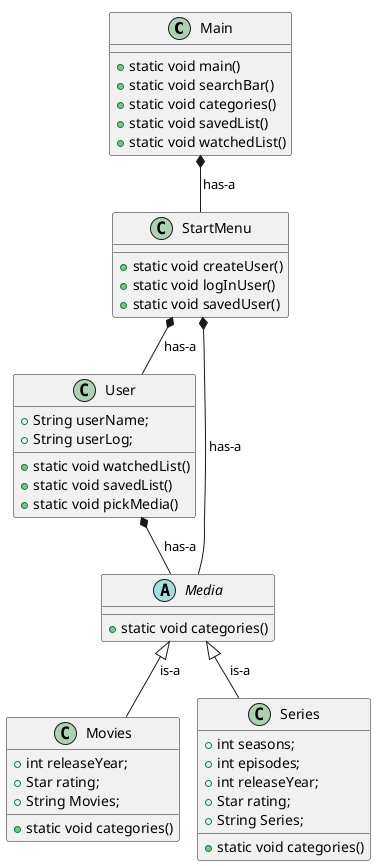 @startuml


class Main
class User
class StartMenu
class Movies
class Series
abstract Media

Main : + static void main()
Main : + static void searchBar()
Main : + static void categories()
Main : + static void savedList()
Main : + static void watchedList()

User : + static void watchedList()
User : + static void savedList()
User : + static void pickMedia()
User : + String userName;
User : + String userLog;

Media : + static void categories()

Movies : + static void categories()
Movies : + int releaseYear;
Movies : + Star rating;
Movies : + String Movies;

Series : + static void categories()
Series : + int seasons;
Series : + int episodes;
Series : + int releaseYear;
Series : + Star rating;
Series : + String Series;

StartMenu : + static void createUser()
StartMenu : + static void logInUser()
StartMenu : + static void savedUser()

Main *-- StartMenu : has-a
StartMenu *-- User : has-a
StartMenu *-- Media : has-a
User *-- Media : has-a
Media <|-- Movies : is-a
Media <|-- Series : is-a

!pragma layout smetana
@enduml

